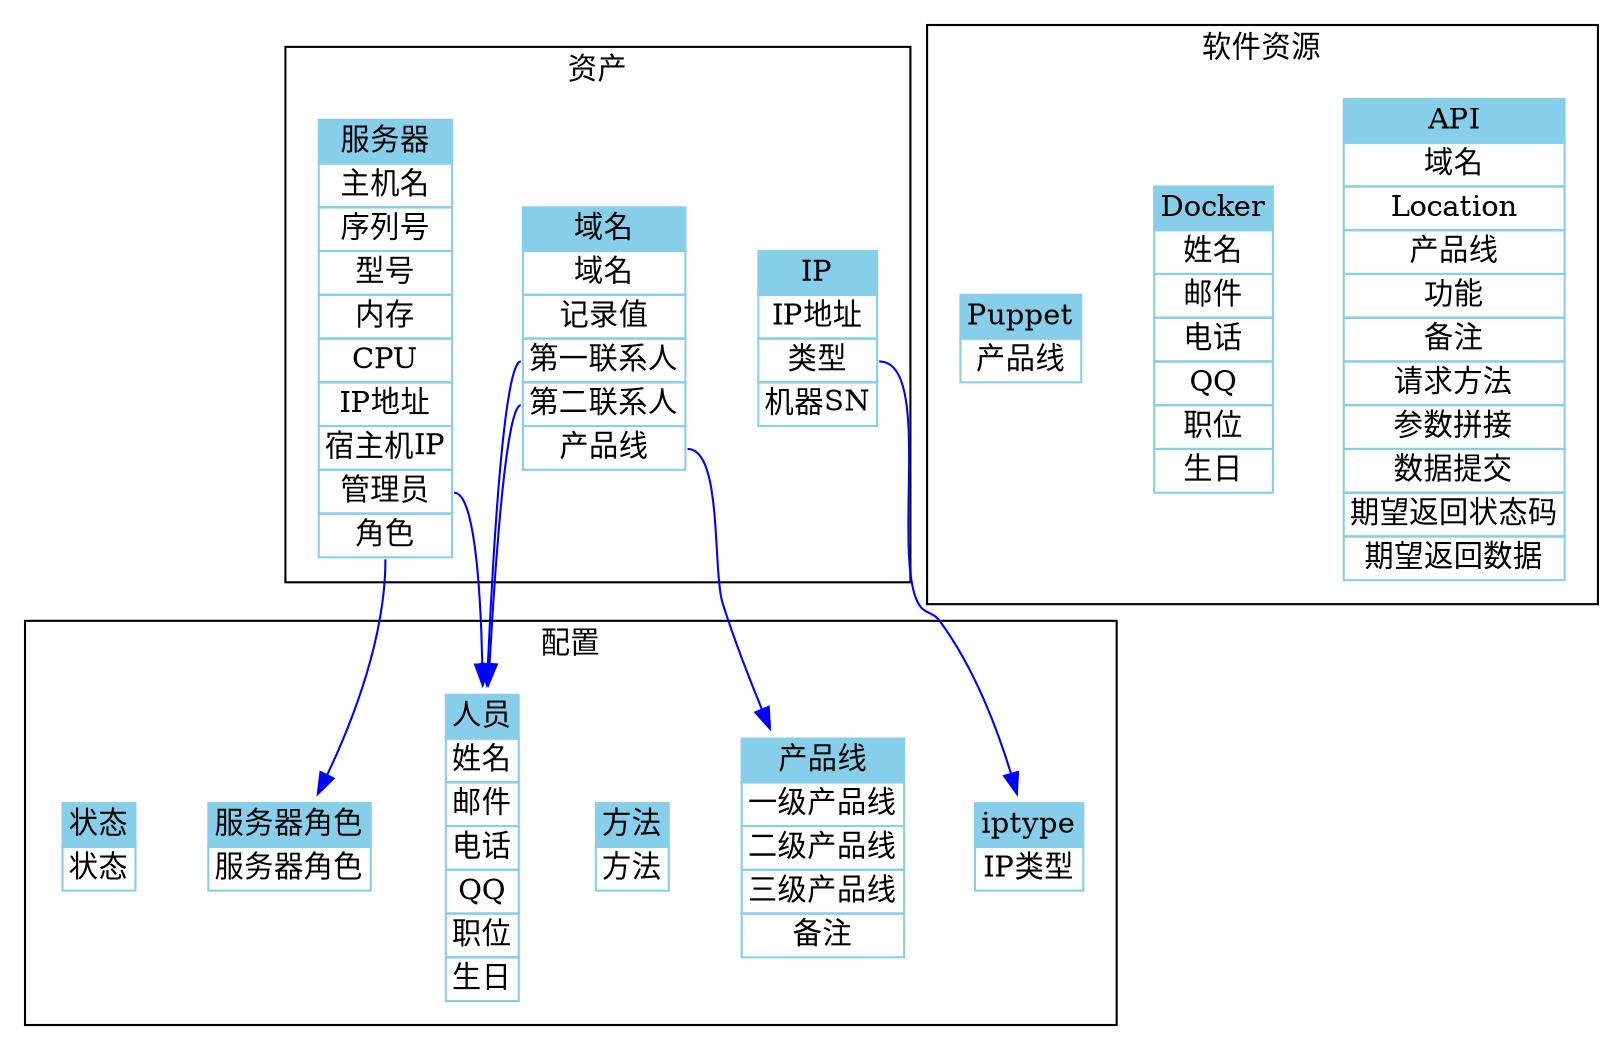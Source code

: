 digraph cmdb {
 rankdir=TB;
    subgraph cluster_配置 {
         label="配置";
        "iptype" [color="skyblue", shape="plaintext", label=<<table border="0" cellborder="1" cellspacing="0" align="left"><tr><td bgcolor="skyblue">iptype</td></tr><tr><td port="ip-type">IP类型</td></tr></table>>];
        "产品线" [color="skyblue", shape="plaintext", label=<<table border="0" cellborder="1" cellspacing="0" align="left"><tr><td bgcolor="skyblue">产品线</td></tr><tr><td port="conf-productline-l1">一级产品线</td></tr><tr><td port="conf-productline-l2">二级产品线</td></tr><tr><td port="conf-productline-l3">三级产品线</td></tr><tr><td port="conf-productline-extra">备注</td></tr></table>>];
        "方法" [color="skyblue", shape="plaintext", label=<<table border="0" cellborder="1" cellspacing="0" align="left"><tr><td bgcolor="skyblue">方法</td></tr><tr><td port="http-requestmethod">方法</td></tr></table>>];
        "服务器角色" [color="skyblue", shape="plaintext", label=<<table border="0" cellborder="1" cellspacing="0" align="left"><tr><td bgcolor="skyblue">服务器角色</td></tr><tr><td port="server-role">服务器角色</td></tr></table>>];
        "人员" [color="skyblue", shape="plaintext", label=<<table border="0" cellborder="1" cellspacing="0" align="left"><tr><td bgcolor="skyblue">人员</td></tr><tr><td port="conf-staff-name">姓名</td></tr><tr><td port="conf-staff-email">邮件</td></tr><tr><td port="conf-staff-phone">电话</td></tr><tr><td port="conf-staff-qq">QQ</td></tr><tr><td port="conf-staff-title">职位</td></tr><tr><td port="conf-staff-birth">生日</td></tr></table>>];
        "状态" [color="skyblue", shape="plaintext", label=<<table border="0" cellborder="1" cellspacing="0" align="left"><tr><td bgcolor="skyblue">状态</td></tr><tr><td port="conf-status">状态</td></tr></table>>];
}
    subgraph cluster_软件资源 {
         label="软件资源";
        "API" [color="skyblue", shape="plaintext", label=<<table border="0" cellborder="1" cellspacing="0" align="left"><tr><td bgcolor="skyblue">API</td></tr><tr><td port="api-base">域名</td></tr><tr><td port="api-location">Location</td></tr><tr><td port="api-productline">产品线</td></tr><tr><td port="api-function">功能</td></tr><tr><td port="api-comment">备注</td></tr><tr><td port="api-method">请求方法</td></tr><tr><td port="api-params">参数拼接</td></tr><tr><td port="api-data">数据提交</td></tr><tr><td port="api-response">期望返回状态码</td></tr><tr><td port="api-expect">期望返回数据</td></tr></table>>];
        "Docker" [color="skyblue", shape="plaintext", label=<<table border="0" cellborder="1" cellspacing="0" align="left"><tr><td bgcolor="skyblue">Docker</td></tr><tr><td port="conf-staff-name">姓名</td></tr><tr><td port="conf-staff-email">邮件</td></tr><tr><td port="conf-staff-phone">电话</td></tr><tr><td port="conf-staff-qq">QQ</td></tr><tr><td port="conf-staff-title">职位</td></tr><tr><td port="conf-staff-birth">生日</td></tr></table>>];
        "Puppet" [color="skyblue", shape="plaintext", label=<<table border="0" cellborder="1" cellspacing="0" align="left"><tr><td bgcolor="skyblue">Puppet</td></tr><tr><td port="conf-productline">产品线</td></tr></table>>];
}
    subgraph cluster_资产 {
         label="资产";
        "IP":iptype -> "iptype" [color="blue",side="l"];
        "IP" [color="skyblue", shape="plaintext", label=<<table border="0" cellborder="1" cellspacing="0" align="left"><tr><td bgcolor="skyblue">IP</td></tr><tr><td port="ip">IP地址</td></tr><tr><td port="iptype">类型</td></tr><tr><td port="sn">机器SN</td></tr></table>>];
        "服务器":administrator -> "人员" [color="blue",side="l"];
        "服务器":role -> "服务器角色" [color="blue",side="l"];
        "服务器" [color="skyblue", shape="plaintext", label=<<table border="0" cellborder="1" cellspacing="0" align="left"><tr><td bgcolor="skyblue">服务器</td></tr><tr><td port="hostname">主机名</td></tr><tr><td port="sn">序列号</td></tr><tr><td port="vendor">型号</td></tr><tr><td port="mem">内存</td></tr><tr><td port="cpu">CPU</td></tr><tr><td port="ip">IP地址</td></tr><tr><td port="hypervisor-ip">宿主机IP</td></tr><tr><td port="administrator">管理员</td></tr><tr><td port="role">角色</td></tr></table>>];
        "域名":contact1 -> "人员" [color="blue",side="l"];
        "域名":contact2 -> "人员" [color="blue",side="l"];
        "域名":product -> "产品线" [color="blue",side="l"];
        "域名" [color="skyblue", shape="plaintext", label=<<table border="0" cellborder="1" cellspacing="0" align="left"><tr><td bgcolor="skyblue">域名</td></tr><tr><td port="domain">域名</td></tr><tr><td port="record">记录值</td></tr><tr><td port="contact1">第一联系人</td></tr><tr><td port="contact2">第二联系人</td></tr><tr><td port="product">产品线</td></tr></table>>];
}
}
